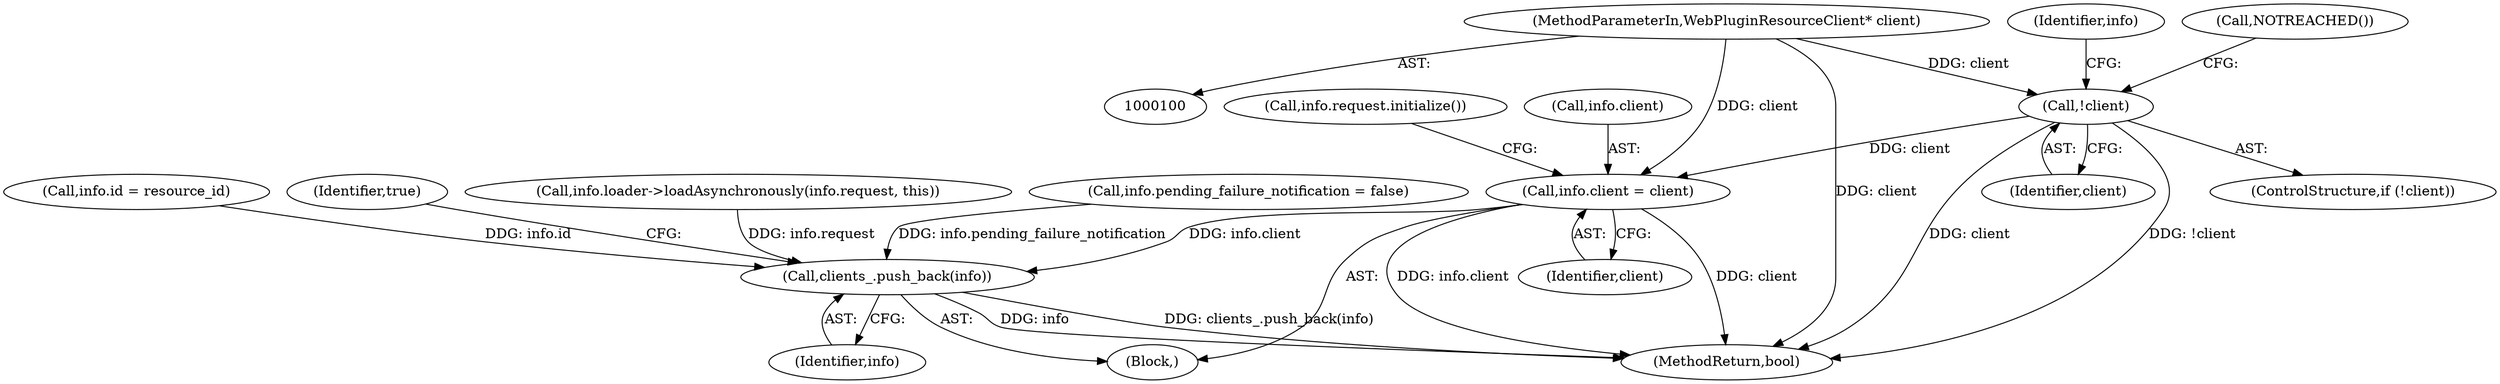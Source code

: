digraph "0_Chrome_ea3d1d84be3d6f97bf50e76511c9e26af6895533_40@pointer" {
"1000111" [label="(Call,!client)"];
"1000102" [label="(MethodParameterIn,WebPluginResourceClient* client)"];
"1000123" [label="(Call,info.client = client)"];
"1000205" [label="(Call,clients_.push_back(info))"];
"1000205" [label="(Call,clients_.push_back(info))"];
"1000128" [label="(Call,info.request.initialize())"];
"1000114" [label="(Call,NOTREACHED())"];
"1000120" [label="(Identifier,info)"];
"1000138" [label="(Call,info.pending_failure_notification = false)"];
"1000118" [label="(Call,info.id = resource_id)"];
"1000123" [label="(Call,info.client = client)"];
"1000206" [label="(Identifier,info)"];
"1000124" [label="(Call,info.client)"];
"1000110" [label="(ControlStructure,if (!client))"];
"1000112" [label="(Identifier,client)"];
"1000102" [label="(MethodParameterIn,WebPluginResourceClient* client)"];
"1000127" [label="(Identifier,client)"];
"1000208" [label="(Identifier,true)"];
"1000111" [label="(Call,!client)"];
"1000209" [label="(MethodReturn,bool)"];
"1000109" [label="(Block,)"];
"1000200" [label="(Call,info.loader->loadAsynchronously(info.request, this))"];
"1000111" -> "1000110"  [label="AST: "];
"1000111" -> "1000112"  [label="CFG: "];
"1000112" -> "1000111"  [label="AST: "];
"1000114" -> "1000111"  [label="CFG: "];
"1000120" -> "1000111"  [label="CFG: "];
"1000111" -> "1000209"  [label="DDG: client"];
"1000111" -> "1000209"  [label="DDG: !client"];
"1000102" -> "1000111"  [label="DDG: client"];
"1000111" -> "1000123"  [label="DDG: client"];
"1000102" -> "1000100"  [label="AST: "];
"1000102" -> "1000209"  [label="DDG: client"];
"1000102" -> "1000123"  [label="DDG: client"];
"1000123" -> "1000109"  [label="AST: "];
"1000123" -> "1000127"  [label="CFG: "];
"1000124" -> "1000123"  [label="AST: "];
"1000127" -> "1000123"  [label="AST: "];
"1000128" -> "1000123"  [label="CFG: "];
"1000123" -> "1000209"  [label="DDG: client"];
"1000123" -> "1000209"  [label="DDG: info.client"];
"1000123" -> "1000205"  [label="DDG: info.client"];
"1000205" -> "1000109"  [label="AST: "];
"1000205" -> "1000206"  [label="CFG: "];
"1000206" -> "1000205"  [label="AST: "];
"1000208" -> "1000205"  [label="CFG: "];
"1000205" -> "1000209"  [label="DDG: info"];
"1000205" -> "1000209"  [label="DDG: clients_.push_back(info)"];
"1000200" -> "1000205"  [label="DDG: info.request"];
"1000138" -> "1000205"  [label="DDG: info.pending_failure_notification"];
"1000118" -> "1000205"  [label="DDG: info.id"];
}
